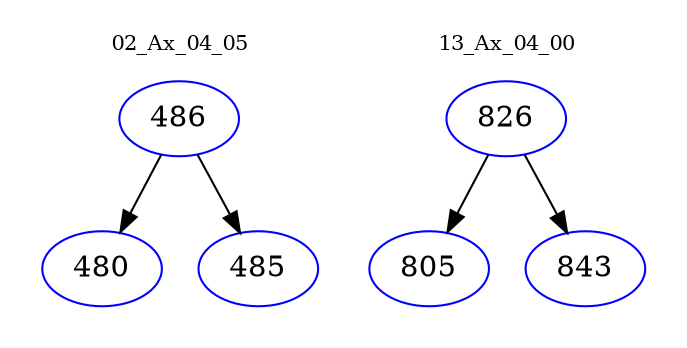 digraph{
subgraph cluster_0 {
color = white
label = "02_Ax_04_05";
fontsize=10;
T0_486 [label="486", color="blue"]
T0_486 -> T0_480 [color="black"]
T0_480 [label="480", color="blue"]
T0_486 -> T0_485 [color="black"]
T0_485 [label="485", color="blue"]
}
subgraph cluster_1 {
color = white
label = "13_Ax_04_00";
fontsize=10;
T1_826 [label="826", color="blue"]
T1_826 -> T1_805 [color="black"]
T1_805 [label="805", color="blue"]
T1_826 -> T1_843 [color="black"]
T1_843 [label="843", color="blue"]
}
}
